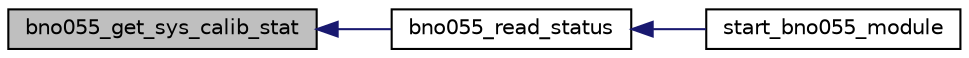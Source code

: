 digraph "bno055_get_sys_calib_stat"
{
  edge [fontname="Helvetica",fontsize="10",labelfontname="Helvetica",labelfontsize="10"];
  node [fontname="Helvetica",fontsize="10",shape=record];
  rankdir="LR";
  Node1 [label="bno055_get_sys_calib_stat",height=0.2,width=0.4,color="black", fillcolor="grey75", style="filled", fontcolor="black"];
  Node1 -> Node2 [dir="back",color="midnightblue",fontsize="10",style="solid",fontname="Helvetica"];
  Node2 [label="bno055_read_status",height=0.2,width=0.4,color="black", fillcolor="white", style="filled",URL="$group___b_n_o055.html#ga32faf589b04f1b70bb0e2dfd8faed3ab"];
  Node2 -> Node3 [dir="back",color="midnightblue",fontsize="10",style="solid",fontname="Helvetica"];
  Node3 [label="start_bno055_module",height=0.2,width=0.4,color="black", fillcolor="white", style="filled",URL="$group___b_n_o055.html#ga79f76b1f8471d2a31bbebbce0b45866f"];
}
